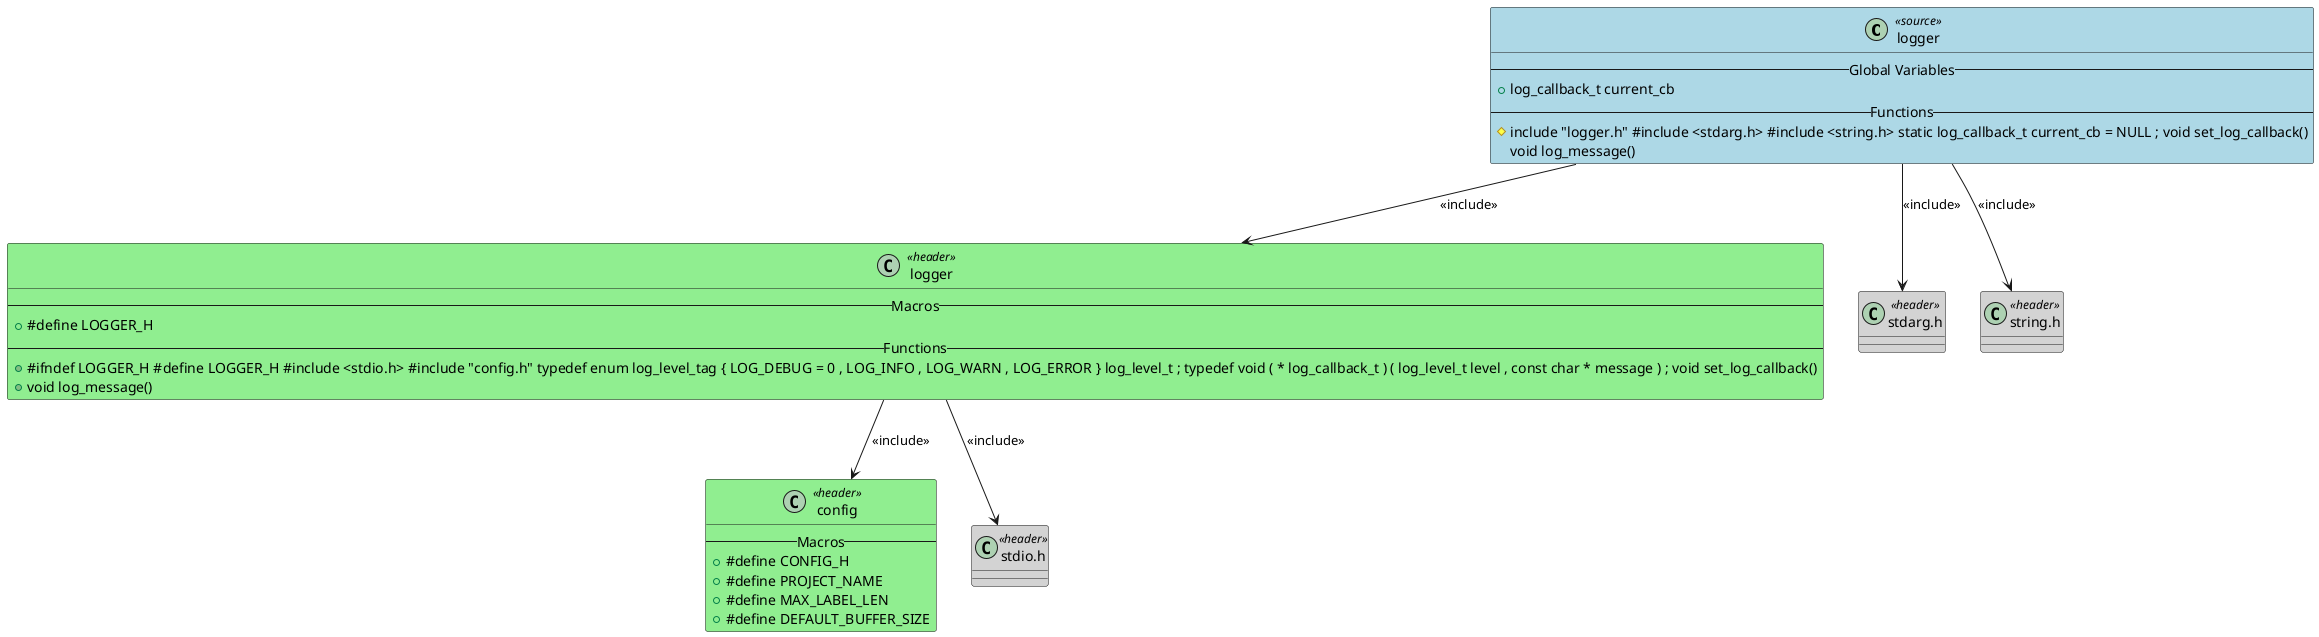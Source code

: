 @startuml logger

class "logger" as LOGGER <<source>> #LightBlue
{
    -- Global Variables --
    + log_callback_t current_cb
    -- Functions --
    #include "logger.h" #include <stdarg.h> #include <string.h> static log_callback_t current_cb = NULL ; void set_log_callback()
    void log_message()
}

class "logger" as HEADER_LOGGER <<header>> #LightGreen
{
    -- Macros --
    + #define LOGGER_H
    -- Functions --
    + #ifndef LOGGER_H #define LOGGER_H #include <stdio.h> #include "config.h" typedef enum log_level_tag { LOG_DEBUG = 0 , LOG_INFO , LOG_WARN , LOG_ERROR } log_level_t ; typedef void ( * log_callback_t ) ( log_level_t level , const char * message ) ; void set_log_callback()
    + void log_message()
}

class "stdarg.h" as HEADER_STDARG_H <<header>> #LightGray
{
}

class "string.h" as HEADER_STRING_H <<header>> #LightGray
{
}

class "config" as HEADER_CONFIG <<header>> #LightGreen
{
    -- Macros --
    + #define CONFIG_H
    + #define PROJECT_NAME
    + #define MAX_LABEL_LEN
    + #define DEFAULT_BUFFER_SIZE
}

class "stdio.h" as HEADER_STDIO_H <<header>> #LightGray
{
}

LOGGER --> HEADER_LOGGER : <<include>>
LOGGER --> HEADER_STDARG_H : <<include>>
LOGGER --> HEADER_STRING_H : <<include>>
HEADER_LOGGER --> HEADER_STDIO_H : <<include>>
HEADER_LOGGER --> HEADER_CONFIG : <<include>>

@enduml